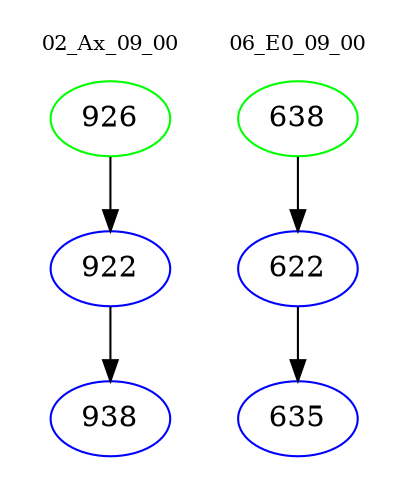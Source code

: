 digraph{
subgraph cluster_0 {
color = white
label = "02_Ax_09_00";
fontsize=10;
T0_926 [label="926", color="green"]
T0_926 -> T0_922 [color="black"]
T0_922 [label="922", color="blue"]
T0_922 -> T0_938 [color="black"]
T0_938 [label="938", color="blue"]
}
subgraph cluster_1 {
color = white
label = "06_E0_09_00";
fontsize=10;
T1_638 [label="638", color="green"]
T1_638 -> T1_622 [color="black"]
T1_622 [label="622", color="blue"]
T1_622 -> T1_635 [color="black"]
T1_635 [label="635", color="blue"]
}
}
